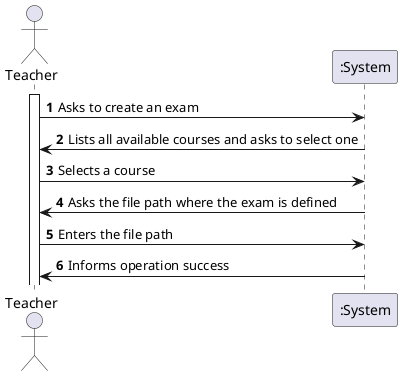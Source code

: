 @startuml US2001_SSD
autonumber

actor "Teacher" as teacher
participant ":System" as system

activate teacher

teacher -> system : Asks to create an exam
system -> teacher : Lists all available courses and asks to select one
teacher -> system : Selects a course
system -> teacher : Asks the file path where the exam is defined
teacher -> system : Enters the file path
system -> teacher : Informs operation success
